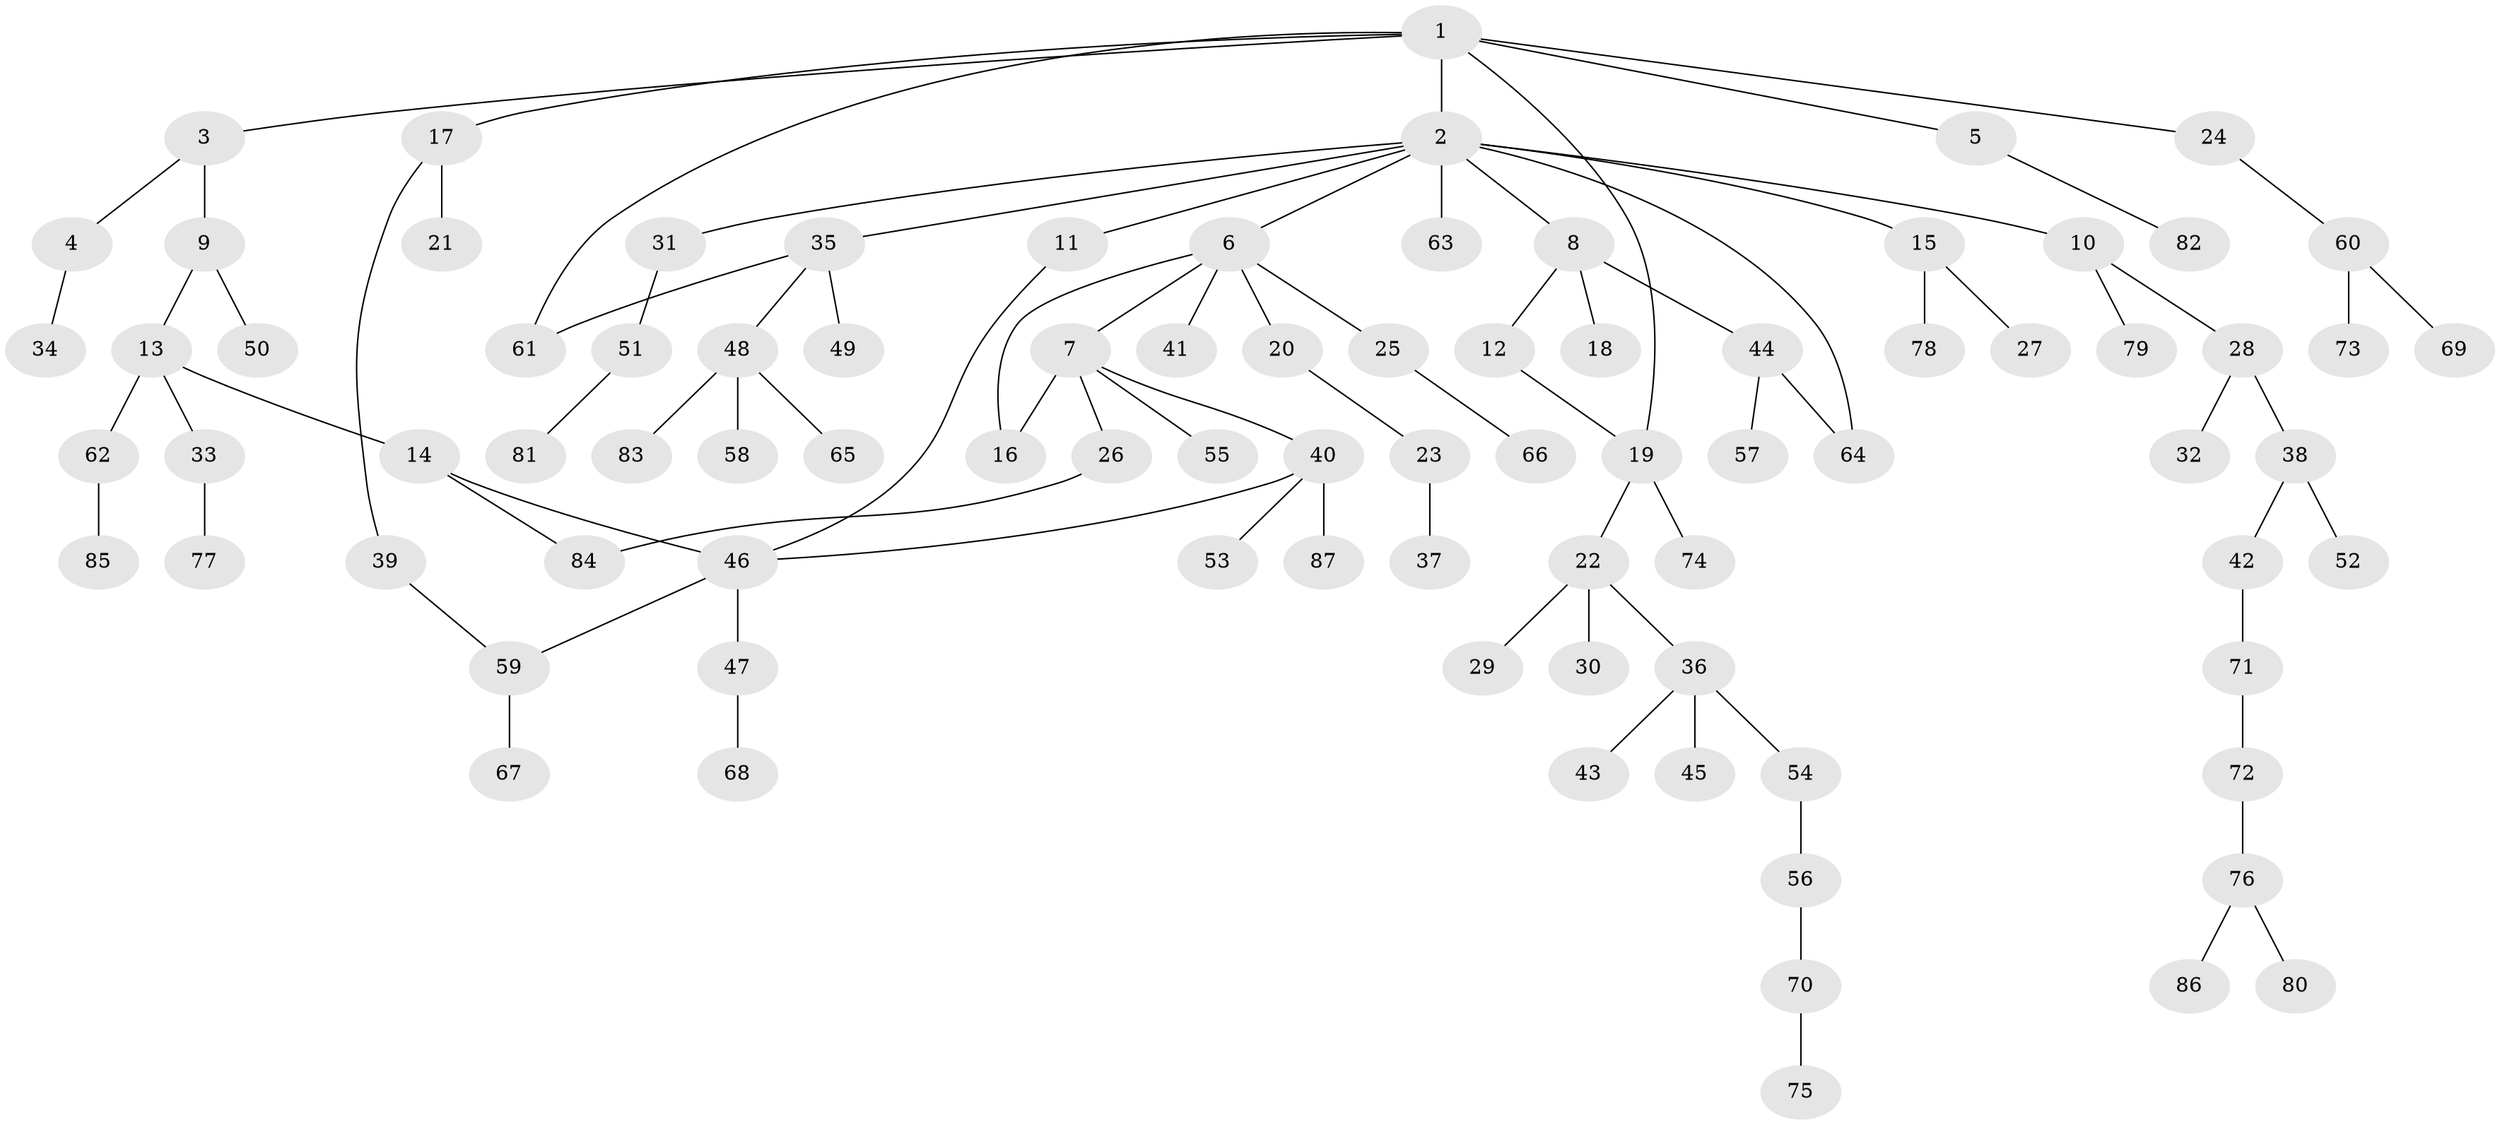 // coarse degree distribution, {7: 0.017857142857142856, 10: 0.017857142857142856, 4: 0.10714285714285714, 1: 0.48214285714285715, 5: 0.017857142857142856, 3: 0.125, 2: 0.21428571428571427, 6: 0.017857142857142856}
// Generated by graph-tools (version 1.1) at 2025/41/03/06/25 10:41:30]
// undirected, 87 vertices, 94 edges
graph export_dot {
graph [start="1"]
  node [color=gray90,style=filled];
  1;
  2;
  3;
  4;
  5;
  6;
  7;
  8;
  9;
  10;
  11;
  12;
  13;
  14;
  15;
  16;
  17;
  18;
  19;
  20;
  21;
  22;
  23;
  24;
  25;
  26;
  27;
  28;
  29;
  30;
  31;
  32;
  33;
  34;
  35;
  36;
  37;
  38;
  39;
  40;
  41;
  42;
  43;
  44;
  45;
  46;
  47;
  48;
  49;
  50;
  51;
  52;
  53;
  54;
  55;
  56;
  57;
  58;
  59;
  60;
  61;
  62;
  63;
  64;
  65;
  66;
  67;
  68;
  69;
  70;
  71;
  72;
  73;
  74;
  75;
  76;
  77;
  78;
  79;
  80;
  81;
  82;
  83;
  84;
  85;
  86;
  87;
  1 -- 2;
  1 -- 3;
  1 -- 5;
  1 -- 17;
  1 -- 24;
  1 -- 19;
  1 -- 61;
  2 -- 6;
  2 -- 8;
  2 -- 10;
  2 -- 11;
  2 -- 15;
  2 -- 31;
  2 -- 35;
  2 -- 63;
  2 -- 64;
  3 -- 4;
  3 -- 9;
  4 -- 34;
  5 -- 82;
  6 -- 7;
  6 -- 20;
  6 -- 25;
  6 -- 41;
  6 -- 16;
  7 -- 16;
  7 -- 26;
  7 -- 40;
  7 -- 55;
  8 -- 12;
  8 -- 18;
  8 -- 44;
  9 -- 13;
  9 -- 50;
  10 -- 28;
  10 -- 79;
  11 -- 46;
  12 -- 19;
  13 -- 14;
  13 -- 33;
  13 -- 62;
  14 -- 46;
  14 -- 84;
  15 -- 27;
  15 -- 78;
  17 -- 21;
  17 -- 39;
  19 -- 22;
  19 -- 74;
  20 -- 23;
  22 -- 29;
  22 -- 30;
  22 -- 36;
  23 -- 37;
  24 -- 60;
  25 -- 66;
  26 -- 84;
  28 -- 32;
  28 -- 38;
  31 -- 51;
  33 -- 77;
  35 -- 48;
  35 -- 49;
  35 -- 61;
  36 -- 43;
  36 -- 45;
  36 -- 54;
  38 -- 42;
  38 -- 52;
  39 -- 59;
  40 -- 53;
  40 -- 87;
  40 -- 46;
  42 -- 71;
  44 -- 57;
  44 -- 64;
  46 -- 47;
  46 -- 59;
  47 -- 68;
  48 -- 58;
  48 -- 65;
  48 -- 83;
  51 -- 81;
  54 -- 56;
  56 -- 70;
  59 -- 67;
  60 -- 69;
  60 -- 73;
  62 -- 85;
  70 -- 75;
  71 -- 72;
  72 -- 76;
  76 -- 80;
  76 -- 86;
}
